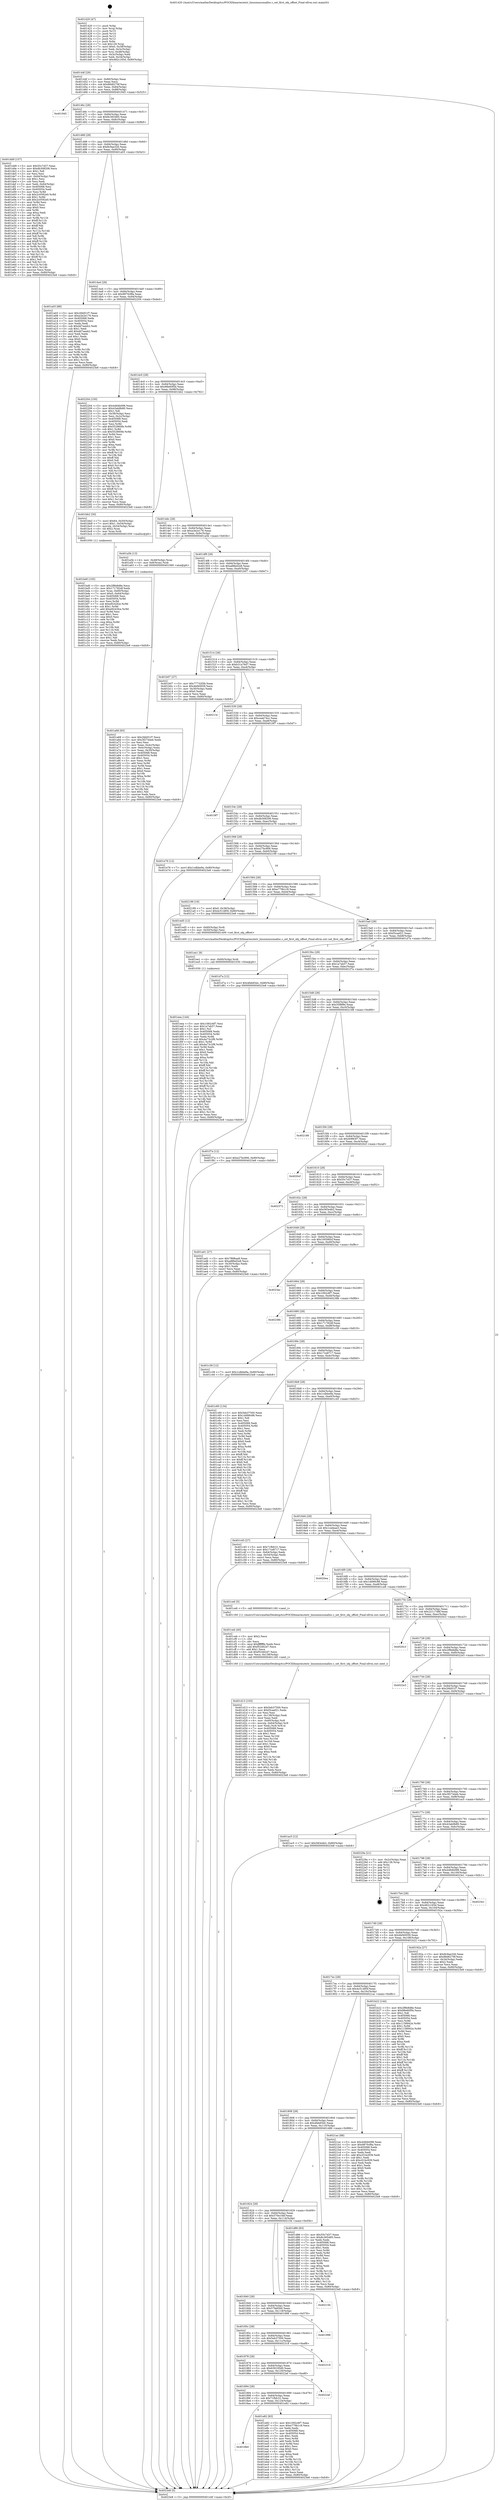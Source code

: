 digraph "0x401420" {
  label = "0x401420 (/mnt/c/Users/mathe/Desktop/tcc/POCII/binaries/extr_linuxmmzsmalloc.c_set_first_obj_offset_Final-ollvm.out::main(0))"
  labelloc = "t"
  node[shape=record]

  Entry [label="",width=0.3,height=0.3,shape=circle,fillcolor=black,style=filled]
  "0x40144f" [label="{
     0x40144f [29]\l
     | [instrs]\l
     &nbsp;&nbsp;0x40144f \<+3\>: mov -0x80(%rbp),%eax\l
     &nbsp;&nbsp;0x401452 \<+2\>: mov %eax,%ecx\l
     &nbsp;&nbsp;0x401454 \<+6\>: sub $0x86d6279f,%ecx\l
     &nbsp;&nbsp;0x40145a \<+6\>: mov %eax,-0x84(%rbp)\l
     &nbsp;&nbsp;0x401460 \<+6\>: mov %ecx,-0x88(%rbp)\l
     &nbsp;&nbsp;0x401466 \<+6\>: je 0000000000401945 \<main+0x525\>\l
  }"]
  "0x401945" [label="{
     0x401945\l
  }", style=dashed]
  "0x40146c" [label="{
     0x40146c [28]\l
     | [instrs]\l
     &nbsp;&nbsp;0x40146c \<+5\>: jmp 0000000000401471 \<main+0x51\>\l
     &nbsp;&nbsp;0x401471 \<+6\>: mov -0x84(%rbp),%eax\l
     &nbsp;&nbsp;0x401477 \<+5\>: sub $0x8c365485,%eax\l
     &nbsp;&nbsp;0x40147c \<+6\>: mov %eax,-0x8c(%rbp)\l
     &nbsp;&nbsp;0x401482 \<+6\>: je 0000000000401dd9 \<main+0x9b9\>\l
  }"]
  Exit [label="",width=0.3,height=0.3,shape=circle,fillcolor=black,style=filled,peripheries=2]
  "0x401dd9" [label="{
     0x401dd9 [157]\l
     | [instrs]\l
     &nbsp;&nbsp;0x401dd9 \<+5\>: mov $0x55c7d37,%eax\l
     &nbsp;&nbsp;0x401dde \<+5\>: mov $0xdb308206,%ecx\l
     &nbsp;&nbsp;0x401de3 \<+2\>: mov $0x1,%dl\l
     &nbsp;&nbsp;0x401de5 \<+2\>: xor %esi,%esi\l
     &nbsp;&nbsp;0x401de7 \<+3\>: mov -0x64(%rbp),%edi\l
     &nbsp;&nbsp;0x401dea \<+3\>: sub $0x1,%esi\l
     &nbsp;&nbsp;0x401ded \<+2\>: sub %esi,%edi\l
     &nbsp;&nbsp;0x401def \<+3\>: mov %edi,-0x64(%rbp)\l
     &nbsp;&nbsp;0x401df2 \<+7\>: mov 0x405068,%esi\l
     &nbsp;&nbsp;0x401df9 \<+7\>: mov 0x405054,%edi\l
     &nbsp;&nbsp;0x401e00 \<+3\>: mov %esi,%r8d\l
     &nbsp;&nbsp;0x401e03 \<+7\>: sub $0x2c0592e0,%r8d\l
     &nbsp;&nbsp;0x401e0a \<+4\>: sub $0x1,%r8d\l
     &nbsp;&nbsp;0x401e0e \<+7\>: add $0x2c0592e0,%r8d\l
     &nbsp;&nbsp;0x401e15 \<+4\>: imul %r8d,%esi\l
     &nbsp;&nbsp;0x401e19 \<+3\>: and $0x1,%esi\l
     &nbsp;&nbsp;0x401e1c \<+3\>: cmp $0x0,%esi\l
     &nbsp;&nbsp;0x401e1f \<+4\>: sete %r9b\l
     &nbsp;&nbsp;0x401e23 \<+3\>: cmp $0xa,%edi\l
     &nbsp;&nbsp;0x401e26 \<+4\>: setl %r10b\l
     &nbsp;&nbsp;0x401e2a \<+3\>: mov %r9b,%r11b\l
     &nbsp;&nbsp;0x401e2d \<+4\>: xor $0xff,%r11b\l
     &nbsp;&nbsp;0x401e31 \<+3\>: mov %r10b,%bl\l
     &nbsp;&nbsp;0x401e34 \<+3\>: xor $0xff,%bl\l
     &nbsp;&nbsp;0x401e37 \<+3\>: xor $0x1,%dl\l
     &nbsp;&nbsp;0x401e3a \<+3\>: mov %r11b,%r14b\l
     &nbsp;&nbsp;0x401e3d \<+4\>: and $0xff,%r14b\l
     &nbsp;&nbsp;0x401e41 \<+3\>: and %dl,%r9b\l
     &nbsp;&nbsp;0x401e44 \<+3\>: mov %bl,%r15b\l
     &nbsp;&nbsp;0x401e47 \<+4\>: and $0xff,%r15b\l
     &nbsp;&nbsp;0x401e4b \<+3\>: and %dl,%r10b\l
     &nbsp;&nbsp;0x401e4e \<+3\>: or %r9b,%r14b\l
     &nbsp;&nbsp;0x401e51 \<+3\>: or %r10b,%r15b\l
     &nbsp;&nbsp;0x401e54 \<+3\>: xor %r15b,%r14b\l
     &nbsp;&nbsp;0x401e57 \<+3\>: or %bl,%r11b\l
     &nbsp;&nbsp;0x401e5a \<+4\>: xor $0xff,%r11b\l
     &nbsp;&nbsp;0x401e5e \<+3\>: or $0x1,%dl\l
     &nbsp;&nbsp;0x401e61 \<+3\>: and %dl,%r11b\l
     &nbsp;&nbsp;0x401e64 \<+3\>: or %r11b,%r14b\l
     &nbsp;&nbsp;0x401e67 \<+4\>: test $0x1,%r14b\l
     &nbsp;&nbsp;0x401e6b \<+3\>: cmovne %ecx,%eax\l
     &nbsp;&nbsp;0x401e6e \<+3\>: mov %eax,-0x80(%rbp)\l
     &nbsp;&nbsp;0x401e71 \<+5\>: jmp 00000000004023e8 \<main+0xfc8\>\l
  }"]
  "0x401488" [label="{
     0x401488 [28]\l
     | [instrs]\l
     &nbsp;&nbsp;0x401488 \<+5\>: jmp 000000000040148d \<main+0x6d\>\l
     &nbsp;&nbsp;0x40148d \<+6\>: mov -0x84(%rbp),%eax\l
     &nbsp;&nbsp;0x401493 \<+5\>: sub $0x8c9ae326,%eax\l
     &nbsp;&nbsp;0x401498 \<+6\>: mov %eax,-0x90(%rbp)\l
     &nbsp;&nbsp;0x40149e \<+6\>: je 0000000000401a03 \<main+0x5e3\>\l
  }"]
  "0x401eea" [label="{
     0x401eea [144]\l
     | [instrs]\l
     &nbsp;&nbsp;0x401eea \<+5\>: mov $0x1092c6f7,%esi\l
     &nbsp;&nbsp;0x401eef \<+5\>: mov $0x1a7ab57,%eax\l
     &nbsp;&nbsp;0x401ef4 \<+2\>: mov $0x1,%cl\l
     &nbsp;&nbsp;0x401ef6 \<+7\>: mov 0x405068,%edx\l
     &nbsp;&nbsp;0x401efd \<+8\>: mov 0x405054,%r8d\l
     &nbsp;&nbsp;0x401f05 \<+3\>: mov %edx,%r9d\l
     &nbsp;&nbsp;0x401f08 \<+7\>: sub $0x4a73c2f8,%r9d\l
     &nbsp;&nbsp;0x401f0f \<+4\>: sub $0x1,%r9d\l
     &nbsp;&nbsp;0x401f13 \<+7\>: add $0x4a73c2f8,%r9d\l
     &nbsp;&nbsp;0x401f1a \<+4\>: imul %r9d,%edx\l
     &nbsp;&nbsp;0x401f1e \<+3\>: and $0x1,%edx\l
     &nbsp;&nbsp;0x401f21 \<+3\>: cmp $0x0,%edx\l
     &nbsp;&nbsp;0x401f24 \<+4\>: sete %r10b\l
     &nbsp;&nbsp;0x401f28 \<+4\>: cmp $0xa,%r8d\l
     &nbsp;&nbsp;0x401f2c \<+4\>: setl %r11b\l
     &nbsp;&nbsp;0x401f30 \<+3\>: mov %r10b,%bl\l
     &nbsp;&nbsp;0x401f33 \<+3\>: xor $0xff,%bl\l
     &nbsp;&nbsp;0x401f36 \<+3\>: mov %r11b,%r14b\l
     &nbsp;&nbsp;0x401f39 \<+4\>: xor $0xff,%r14b\l
     &nbsp;&nbsp;0x401f3d \<+3\>: xor $0x1,%cl\l
     &nbsp;&nbsp;0x401f40 \<+3\>: mov %bl,%r15b\l
     &nbsp;&nbsp;0x401f43 \<+4\>: and $0xff,%r15b\l
     &nbsp;&nbsp;0x401f47 \<+3\>: and %cl,%r10b\l
     &nbsp;&nbsp;0x401f4a \<+3\>: mov %r14b,%r12b\l
     &nbsp;&nbsp;0x401f4d \<+4\>: and $0xff,%r12b\l
     &nbsp;&nbsp;0x401f51 \<+3\>: and %cl,%r11b\l
     &nbsp;&nbsp;0x401f54 \<+3\>: or %r10b,%r15b\l
     &nbsp;&nbsp;0x401f57 \<+3\>: or %r11b,%r12b\l
     &nbsp;&nbsp;0x401f5a \<+3\>: xor %r12b,%r15b\l
     &nbsp;&nbsp;0x401f5d \<+3\>: or %r14b,%bl\l
     &nbsp;&nbsp;0x401f60 \<+3\>: xor $0xff,%bl\l
     &nbsp;&nbsp;0x401f63 \<+3\>: or $0x1,%cl\l
     &nbsp;&nbsp;0x401f66 \<+2\>: and %cl,%bl\l
     &nbsp;&nbsp;0x401f68 \<+3\>: or %bl,%r15b\l
     &nbsp;&nbsp;0x401f6b \<+4\>: test $0x1,%r15b\l
     &nbsp;&nbsp;0x401f6f \<+3\>: cmovne %eax,%esi\l
     &nbsp;&nbsp;0x401f72 \<+3\>: mov %esi,-0x80(%rbp)\l
     &nbsp;&nbsp;0x401f75 \<+5\>: jmp 00000000004023e8 \<main+0xfc8\>\l
  }"]
  "0x401a03" [label="{
     0x401a03 [88]\l
     | [instrs]\l
     &nbsp;&nbsp;0x401a03 \<+5\>: mov $0x2fdd51f7,%eax\l
     &nbsp;&nbsp;0x401a08 \<+5\>: mov $0xa3e2e176,%ecx\l
     &nbsp;&nbsp;0x401a0d \<+7\>: mov 0x405068,%edx\l
     &nbsp;&nbsp;0x401a14 \<+7\>: mov 0x405054,%esi\l
     &nbsp;&nbsp;0x401a1b \<+2\>: mov %edx,%edi\l
     &nbsp;&nbsp;0x401a1d \<+6\>: sub $0xdd7aeeb2,%edi\l
     &nbsp;&nbsp;0x401a23 \<+3\>: sub $0x1,%edi\l
     &nbsp;&nbsp;0x401a26 \<+6\>: add $0xdd7aeeb2,%edi\l
     &nbsp;&nbsp;0x401a2c \<+3\>: imul %edi,%edx\l
     &nbsp;&nbsp;0x401a2f \<+3\>: and $0x1,%edx\l
     &nbsp;&nbsp;0x401a32 \<+3\>: cmp $0x0,%edx\l
     &nbsp;&nbsp;0x401a35 \<+4\>: sete %r8b\l
     &nbsp;&nbsp;0x401a39 \<+3\>: cmp $0xa,%esi\l
     &nbsp;&nbsp;0x401a3c \<+4\>: setl %r9b\l
     &nbsp;&nbsp;0x401a40 \<+3\>: mov %r8b,%r10b\l
     &nbsp;&nbsp;0x401a43 \<+3\>: and %r9b,%r10b\l
     &nbsp;&nbsp;0x401a46 \<+3\>: xor %r9b,%r8b\l
     &nbsp;&nbsp;0x401a49 \<+3\>: or %r8b,%r10b\l
     &nbsp;&nbsp;0x401a4c \<+4\>: test $0x1,%r10b\l
     &nbsp;&nbsp;0x401a50 \<+3\>: cmovne %ecx,%eax\l
     &nbsp;&nbsp;0x401a53 \<+3\>: mov %eax,-0x80(%rbp)\l
     &nbsp;&nbsp;0x401a56 \<+5\>: jmp 00000000004023e8 \<main+0xfc8\>\l
  }"]
  "0x4014a4" [label="{
     0x4014a4 [28]\l
     | [instrs]\l
     &nbsp;&nbsp;0x4014a4 \<+5\>: jmp 00000000004014a9 \<main+0x89\>\l
     &nbsp;&nbsp;0x4014a9 \<+6\>: mov -0x84(%rbp),%eax\l
     &nbsp;&nbsp;0x4014af \<+5\>: sub $0x9870cf8a,%eax\l
     &nbsp;&nbsp;0x4014b4 \<+6\>: mov %eax,-0x94(%rbp)\l
     &nbsp;&nbsp;0x4014ba \<+6\>: je 0000000000402204 \<main+0xde4\>\l
  }"]
  "0x401ee1" [label="{
     0x401ee1 [9]\l
     | [instrs]\l
     &nbsp;&nbsp;0x401ee1 \<+4\>: mov -0x60(%rbp),%rdi\l
     &nbsp;&nbsp;0x401ee5 \<+5\>: call 0000000000401030 \<free@plt\>\l
     | [calls]\l
     &nbsp;&nbsp;0x401030 \{1\} (unknown)\l
  }"]
  "0x402204" [label="{
     0x402204 [150]\l
     | [instrs]\l
     &nbsp;&nbsp;0x402204 \<+5\>: mov $0x4484b098,%eax\l
     &nbsp;&nbsp;0x402209 \<+5\>: mov $0x43ab9b80,%ecx\l
     &nbsp;&nbsp;0x40220e \<+2\>: mov $0x1,%dl\l
     &nbsp;&nbsp;0x402210 \<+3\>: mov -0x38(%rbp),%esi\l
     &nbsp;&nbsp;0x402213 \<+3\>: mov %esi,-0x2c(%rbp)\l
     &nbsp;&nbsp;0x402216 \<+7\>: mov 0x405068,%esi\l
     &nbsp;&nbsp;0x40221d \<+7\>: mov 0x405054,%edi\l
     &nbsp;&nbsp;0x402224 \<+3\>: mov %esi,%r8d\l
     &nbsp;&nbsp;0x402227 \<+7\>: add $0x552860fe,%r8d\l
     &nbsp;&nbsp;0x40222e \<+4\>: sub $0x1,%r8d\l
     &nbsp;&nbsp;0x402232 \<+7\>: sub $0x552860fe,%r8d\l
     &nbsp;&nbsp;0x402239 \<+4\>: imul %r8d,%esi\l
     &nbsp;&nbsp;0x40223d \<+3\>: and $0x1,%esi\l
     &nbsp;&nbsp;0x402240 \<+3\>: cmp $0x0,%esi\l
     &nbsp;&nbsp;0x402243 \<+4\>: sete %r9b\l
     &nbsp;&nbsp;0x402247 \<+3\>: cmp $0xa,%edi\l
     &nbsp;&nbsp;0x40224a \<+4\>: setl %r10b\l
     &nbsp;&nbsp;0x40224e \<+3\>: mov %r9b,%r11b\l
     &nbsp;&nbsp;0x402251 \<+4\>: xor $0xff,%r11b\l
     &nbsp;&nbsp;0x402255 \<+3\>: mov %r10b,%bl\l
     &nbsp;&nbsp;0x402258 \<+3\>: xor $0xff,%bl\l
     &nbsp;&nbsp;0x40225b \<+3\>: xor $0x0,%dl\l
     &nbsp;&nbsp;0x40225e \<+3\>: mov %r11b,%r14b\l
     &nbsp;&nbsp;0x402261 \<+4\>: and $0x0,%r14b\l
     &nbsp;&nbsp;0x402265 \<+3\>: and %dl,%r9b\l
     &nbsp;&nbsp;0x402268 \<+3\>: mov %bl,%r15b\l
     &nbsp;&nbsp;0x40226b \<+4\>: and $0x0,%r15b\l
     &nbsp;&nbsp;0x40226f \<+3\>: and %dl,%r10b\l
     &nbsp;&nbsp;0x402272 \<+3\>: or %r9b,%r14b\l
     &nbsp;&nbsp;0x402275 \<+3\>: or %r10b,%r15b\l
     &nbsp;&nbsp;0x402278 \<+3\>: xor %r15b,%r14b\l
     &nbsp;&nbsp;0x40227b \<+3\>: or %bl,%r11b\l
     &nbsp;&nbsp;0x40227e \<+4\>: xor $0xff,%r11b\l
     &nbsp;&nbsp;0x402282 \<+3\>: or $0x0,%dl\l
     &nbsp;&nbsp;0x402285 \<+3\>: and %dl,%r11b\l
     &nbsp;&nbsp;0x402288 \<+3\>: or %r11b,%r14b\l
     &nbsp;&nbsp;0x40228b \<+4\>: test $0x1,%r14b\l
     &nbsp;&nbsp;0x40228f \<+3\>: cmovne %ecx,%eax\l
     &nbsp;&nbsp;0x402292 \<+3\>: mov %eax,-0x80(%rbp)\l
     &nbsp;&nbsp;0x402295 \<+5\>: jmp 00000000004023e8 \<main+0xfc8\>\l
  }"]
  "0x4014c0" [label="{
     0x4014c0 [28]\l
     | [instrs]\l
     &nbsp;&nbsp;0x4014c0 \<+5\>: jmp 00000000004014c5 \<main+0xa5\>\l
     &nbsp;&nbsp;0x4014c5 \<+6\>: mov -0x84(%rbp),%eax\l
     &nbsp;&nbsp;0x4014cb \<+5\>: sub $0x98e60f5b,%eax\l
     &nbsp;&nbsp;0x4014d0 \<+6\>: mov %eax,-0x98(%rbp)\l
     &nbsp;&nbsp;0x4014d6 \<+6\>: je 0000000000401bb2 \<main+0x792\>\l
  }"]
  "0x4018b0" [label="{
     0x4018b0\l
  }", style=dashed]
  "0x401bb2" [label="{
     0x401bb2 [30]\l
     | [instrs]\l
     &nbsp;&nbsp;0x401bb2 \<+7\>: movl $0x64,-0x50(%rbp)\l
     &nbsp;&nbsp;0x401bb9 \<+7\>: movl $0x1,-0x54(%rbp)\l
     &nbsp;&nbsp;0x401bc0 \<+4\>: movslq -0x54(%rbp),%rax\l
     &nbsp;&nbsp;0x401bc4 \<+4\>: shl $0x2,%rax\l
     &nbsp;&nbsp;0x401bc8 \<+3\>: mov %rax,%rdi\l
     &nbsp;&nbsp;0x401bcb \<+5\>: call 0000000000401050 \<malloc@plt\>\l
     | [calls]\l
     &nbsp;&nbsp;0x401050 \{1\} (unknown)\l
  }"]
  "0x4014dc" [label="{
     0x4014dc [28]\l
     | [instrs]\l
     &nbsp;&nbsp;0x4014dc \<+5\>: jmp 00000000004014e1 \<main+0xc1\>\l
     &nbsp;&nbsp;0x4014e1 \<+6\>: mov -0x84(%rbp),%eax\l
     &nbsp;&nbsp;0x4014e7 \<+5\>: sub $0xa3e2e176,%eax\l
     &nbsp;&nbsp;0x4014ec \<+6\>: mov %eax,-0x9c(%rbp)\l
     &nbsp;&nbsp;0x4014f2 \<+6\>: je 0000000000401a5b \<main+0x63b\>\l
  }"]
  "0x401e82" [label="{
     0x401e82 [83]\l
     | [instrs]\l
     &nbsp;&nbsp;0x401e82 \<+5\>: mov $0x1092c6f7,%eax\l
     &nbsp;&nbsp;0x401e87 \<+5\>: mov $0xe779b1c9,%ecx\l
     &nbsp;&nbsp;0x401e8c \<+2\>: xor %edx,%edx\l
     &nbsp;&nbsp;0x401e8e \<+7\>: mov 0x405068,%esi\l
     &nbsp;&nbsp;0x401e95 \<+7\>: mov 0x405054,%edi\l
     &nbsp;&nbsp;0x401e9c \<+3\>: sub $0x1,%edx\l
     &nbsp;&nbsp;0x401e9f \<+3\>: mov %esi,%r8d\l
     &nbsp;&nbsp;0x401ea2 \<+3\>: add %edx,%r8d\l
     &nbsp;&nbsp;0x401ea5 \<+4\>: imul %r8d,%esi\l
     &nbsp;&nbsp;0x401ea9 \<+3\>: and $0x1,%esi\l
     &nbsp;&nbsp;0x401eac \<+3\>: cmp $0x0,%esi\l
     &nbsp;&nbsp;0x401eaf \<+4\>: sete %r9b\l
     &nbsp;&nbsp;0x401eb3 \<+3\>: cmp $0xa,%edi\l
     &nbsp;&nbsp;0x401eb6 \<+4\>: setl %r10b\l
     &nbsp;&nbsp;0x401eba \<+3\>: mov %r9b,%r11b\l
     &nbsp;&nbsp;0x401ebd \<+3\>: and %r10b,%r11b\l
     &nbsp;&nbsp;0x401ec0 \<+3\>: xor %r10b,%r9b\l
     &nbsp;&nbsp;0x401ec3 \<+3\>: or %r9b,%r11b\l
     &nbsp;&nbsp;0x401ec6 \<+4\>: test $0x1,%r11b\l
     &nbsp;&nbsp;0x401eca \<+3\>: cmovne %ecx,%eax\l
     &nbsp;&nbsp;0x401ecd \<+3\>: mov %eax,-0x80(%rbp)\l
     &nbsp;&nbsp;0x401ed0 \<+5\>: jmp 00000000004023e8 \<main+0xfc8\>\l
  }"]
  "0x401a5b" [label="{
     0x401a5b [13]\l
     | [instrs]\l
     &nbsp;&nbsp;0x401a5b \<+4\>: mov -0x48(%rbp),%rax\l
     &nbsp;&nbsp;0x401a5f \<+4\>: mov 0x8(%rax),%rdi\l
     &nbsp;&nbsp;0x401a63 \<+5\>: call 0000000000401060 \<atoi@plt\>\l
     | [calls]\l
     &nbsp;&nbsp;0x401060 \{1\} (unknown)\l
  }"]
  "0x4014f8" [label="{
     0x4014f8 [28]\l
     | [instrs]\l
     &nbsp;&nbsp;0x4014f8 \<+5\>: jmp 00000000004014fd \<main+0xdd\>\l
     &nbsp;&nbsp;0x4014fd \<+6\>: mov -0x84(%rbp),%eax\l
     &nbsp;&nbsp;0x401503 \<+5\>: sub $0xa88bd2e8,%eax\l
     &nbsp;&nbsp;0x401508 \<+6\>: mov %eax,-0xa0(%rbp)\l
     &nbsp;&nbsp;0x40150e \<+6\>: je 0000000000401b07 \<main+0x6e7\>\l
  }"]
  "0x401894" [label="{
     0x401894 [28]\l
     | [instrs]\l
     &nbsp;&nbsp;0x401894 \<+5\>: jmp 0000000000401899 \<main+0x479\>\l
     &nbsp;&nbsp;0x401899 \<+6\>: mov -0x84(%rbp),%eax\l
     &nbsp;&nbsp;0x40189f \<+5\>: sub $0x71fbfc31,%eax\l
     &nbsp;&nbsp;0x4018a4 \<+6\>: mov %eax,-0x124(%rbp)\l
     &nbsp;&nbsp;0x4018aa \<+6\>: je 0000000000401e82 \<main+0xa62\>\l
  }"]
  "0x401b07" [label="{
     0x401b07 [27]\l
     | [instrs]\l
     &nbsp;&nbsp;0x401b07 \<+5\>: mov $0x77732f3b,%eax\l
     &nbsp;&nbsp;0x401b0c \<+5\>: mov $0x4bf40059,%ecx\l
     &nbsp;&nbsp;0x401b11 \<+3\>: mov -0x30(%rbp),%edx\l
     &nbsp;&nbsp;0x401b14 \<+3\>: cmp $0x0,%edx\l
     &nbsp;&nbsp;0x401b17 \<+3\>: cmove %ecx,%eax\l
     &nbsp;&nbsp;0x401b1a \<+3\>: mov %eax,-0x80(%rbp)\l
     &nbsp;&nbsp;0x401b1d \<+5\>: jmp 00000000004023e8 \<main+0xfc8\>\l
  }"]
  "0x401514" [label="{
     0x401514 [28]\l
     | [instrs]\l
     &nbsp;&nbsp;0x401514 \<+5\>: jmp 0000000000401519 \<main+0xf9\>\l
     &nbsp;&nbsp;0x401519 \<+6\>: mov -0x84(%rbp),%eax\l
     &nbsp;&nbsp;0x40151f \<+5\>: sub $0xb31a76d7,%eax\l
     &nbsp;&nbsp;0x401524 \<+6\>: mov %eax,-0xa4(%rbp)\l
     &nbsp;&nbsp;0x40152a \<+6\>: je 000000000040213c \<main+0xd1c\>\l
  }"]
  "0x4022af" [label="{
     0x4022af\l
  }", style=dashed]
  "0x40213c" [label="{
     0x40213c\l
  }", style=dashed]
  "0x401530" [label="{
     0x401530 [28]\l
     | [instrs]\l
     &nbsp;&nbsp;0x401530 \<+5\>: jmp 0000000000401535 \<main+0x115\>\l
     &nbsp;&nbsp;0x401535 \<+6\>: mov -0x84(%rbp),%eax\l
     &nbsp;&nbsp;0x40153b \<+5\>: sub $0xceab74cc,%eax\l
     &nbsp;&nbsp;0x401540 \<+6\>: mov %eax,-0xa8(%rbp)\l
     &nbsp;&nbsp;0x401546 \<+6\>: je 00000000004019f7 \<main+0x5d7\>\l
  }"]
  "0x401878" [label="{
     0x401878 [28]\l
     | [instrs]\l
     &nbsp;&nbsp;0x401878 \<+5\>: jmp 000000000040187d \<main+0x45d\>\l
     &nbsp;&nbsp;0x40187d \<+6\>: mov -0x84(%rbp),%eax\l
     &nbsp;&nbsp;0x401883 \<+5\>: sub $0x639195d0,%eax\l
     &nbsp;&nbsp;0x401888 \<+6\>: mov %eax,-0x120(%rbp)\l
     &nbsp;&nbsp;0x40188e \<+6\>: je 00000000004022af \<main+0xe8f\>\l
  }"]
  "0x4019f7" [label="{
     0x4019f7\l
  }", style=dashed]
  "0x40154c" [label="{
     0x40154c [28]\l
     | [instrs]\l
     &nbsp;&nbsp;0x40154c \<+5\>: jmp 0000000000401551 \<main+0x131\>\l
     &nbsp;&nbsp;0x401551 \<+6\>: mov -0x84(%rbp),%eax\l
     &nbsp;&nbsp;0x401557 \<+5\>: sub $0xdb308206,%eax\l
     &nbsp;&nbsp;0x40155c \<+6\>: mov %eax,-0xac(%rbp)\l
     &nbsp;&nbsp;0x401562 \<+6\>: je 0000000000401e76 \<main+0xa56\>\l
  }"]
  "0x402318" [label="{
     0x402318\l
  }", style=dashed]
  "0x401e76" [label="{
     0x401e76 [12]\l
     | [instrs]\l
     &nbsp;&nbsp;0x401e76 \<+7\>: movl $0x1cdbbe9a,-0x80(%rbp)\l
     &nbsp;&nbsp;0x401e7d \<+5\>: jmp 00000000004023e8 \<main+0xfc8\>\l
  }"]
  "0x401568" [label="{
     0x401568 [28]\l
     | [instrs]\l
     &nbsp;&nbsp;0x401568 \<+5\>: jmp 000000000040156d \<main+0x14d\>\l
     &nbsp;&nbsp;0x40156d \<+6\>: mov -0x84(%rbp),%eax\l
     &nbsp;&nbsp;0x401573 \<+5\>: sub $0xe27bc906,%eax\l
     &nbsp;&nbsp;0x401578 \<+6\>: mov %eax,-0xb0(%rbp)\l
     &nbsp;&nbsp;0x40157e \<+6\>: je 0000000000402199 \<main+0xd79\>\l
  }"]
  "0x40185c" [label="{
     0x40185c [28]\l
     | [instrs]\l
     &nbsp;&nbsp;0x40185c \<+5\>: jmp 0000000000401861 \<main+0x441\>\l
     &nbsp;&nbsp;0x401861 \<+6\>: mov -0x84(%rbp),%eax\l
     &nbsp;&nbsp;0x401867 \<+5\>: sub $0x5eb37500,%eax\l
     &nbsp;&nbsp;0x40186c \<+6\>: mov %eax,-0x11c(%rbp)\l
     &nbsp;&nbsp;0x401872 \<+6\>: je 0000000000402318 \<main+0xef8\>\l
  }"]
  "0x402199" [label="{
     0x402199 [19]\l
     | [instrs]\l
     &nbsp;&nbsp;0x402199 \<+7\>: movl $0x0,-0x38(%rbp)\l
     &nbsp;&nbsp;0x4021a0 \<+7\>: movl $0x4c51485f,-0x80(%rbp)\l
     &nbsp;&nbsp;0x4021a7 \<+5\>: jmp 00000000004023e8 \<main+0xfc8\>\l
  }"]
  "0x401584" [label="{
     0x401584 [28]\l
     | [instrs]\l
     &nbsp;&nbsp;0x401584 \<+5\>: jmp 0000000000401589 \<main+0x169\>\l
     &nbsp;&nbsp;0x401589 \<+6\>: mov -0x84(%rbp),%eax\l
     &nbsp;&nbsp;0x40158f \<+5\>: sub $0xe779b1c9,%eax\l
     &nbsp;&nbsp;0x401594 \<+6\>: mov %eax,-0xb4(%rbp)\l
     &nbsp;&nbsp;0x40159a \<+6\>: je 0000000000401ed5 \<main+0xab5\>\l
  }"]
  "0x401998" [label="{
     0x401998\l
  }", style=dashed]
  "0x401ed5" [label="{
     0x401ed5 [12]\l
     | [instrs]\l
     &nbsp;&nbsp;0x401ed5 \<+4\>: mov -0x60(%rbp),%rdi\l
     &nbsp;&nbsp;0x401ed9 \<+3\>: mov -0x50(%rbp),%esi\l
     &nbsp;&nbsp;0x401edc \<+5\>: call 0000000000401400 \<set_first_obj_offset\>\l
     | [calls]\l
     &nbsp;&nbsp;0x401400 \{1\} (/mnt/c/Users/mathe/Desktop/tcc/POCII/binaries/extr_linuxmmzsmalloc.c_set_first_obj_offset_Final-ollvm.out::set_first_obj_offset)\l
  }"]
  "0x4015a0" [label="{
     0x4015a0 [28]\l
     | [instrs]\l
     &nbsp;&nbsp;0x4015a0 \<+5\>: jmp 00000000004015a5 \<main+0x185\>\l
     &nbsp;&nbsp;0x4015a5 \<+6\>: mov -0x84(%rbp),%eax\l
     &nbsp;&nbsp;0x4015ab \<+5\>: sub $0xf3caef21,%eax\l
     &nbsp;&nbsp;0x4015b0 \<+6\>: mov %eax,-0xb8(%rbp)\l
     &nbsp;&nbsp;0x4015b6 \<+6\>: je 0000000000401d7a \<main+0x95a\>\l
  }"]
  "0x401840" [label="{
     0x401840 [28]\l
     | [instrs]\l
     &nbsp;&nbsp;0x401840 \<+5\>: jmp 0000000000401845 \<main+0x425\>\l
     &nbsp;&nbsp;0x401845 \<+6\>: mov -0x84(%rbp),%eax\l
     &nbsp;&nbsp;0x40184b \<+5\>: sub $0x57fa85b0,%eax\l
     &nbsp;&nbsp;0x401850 \<+6\>: mov %eax,-0x118(%rbp)\l
     &nbsp;&nbsp;0x401856 \<+6\>: je 0000000000401998 \<main+0x578\>\l
  }"]
  "0x401d7a" [label="{
     0x401d7a [12]\l
     | [instrs]\l
     &nbsp;&nbsp;0x401d7a \<+7\>: movl $0x4feb65dc,-0x80(%rbp)\l
     &nbsp;&nbsp;0x401d81 \<+5\>: jmp 00000000004023e8 \<main+0xfc8\>\l
  }"]
  "0x4015bc" [label="{
     0x4015bc [28]\l
     | [instrs]\l
     &nbsp;&nbsp;0x4015bc \<+5\>: jmp 00000000004015c1 \<main+0x1a1\>\l
     &nbsp;&nbsp;0x4015c1 \<+6\>: mov -0x84(%rbp),%eax\l
     &nbsp;&nbsp;0x4015c7 \<+5\>: sub $0x1a7ab57,%eax\l
     &nbsp;&nbsp;0x4015cc \<+6\>: mov %eax,-0xbc(%rbp)\l
     &nbsp;&nbsp;0x4015d2 \<+6\>: je 0000000000401f7a \<main+0xb5a\>\l
  }"]
  "0x40215b" [label="{
     0x40215b\l
  }", style=dashed]
  "0x401f7a" [label="{
     0x401f7a [12]\l
     | [instrs]\l
     &nbsp;&nbsp;0x401f7a \<+7\>: movl $0xe27bc906,-0x80(%rbp)\l
     &nbsp;&nbsp;0x401f81 \<+5\>: jmp 00000000004023e8 \<main+0xfc8\>\l
  }"]
  "0x4015d8" [label="{
     0x4015d8 [28]\l
     | [instrs]\l
     &nbsp;&nbsp;0x4015d8 \<+5\>: jmp 00000000004015dd \<main+0x1bd\>\l
     &nbsp;&nbsp;0x4015dd \<+6\>: mov -0x84(%rbp),%eax\l
     &nbsp;&nbsp;0x4015e3 \<+5\>: sub $0x35f8f8e,%eax\l
     &nbsp;&nbsp;0x4015e8 \<+6\>: mov %eax,-0xc0(%rbp)\l
     &nbsp;&nbsp;0x4015ee \<+6\>: je 0000000000402188 \<main+0xd68\>\l
  }"]
  "0x401824" [label="{
     0x401824 [28]\l
     | [instrs]\l
     &nbsp;&nbsp;0x401824 \<+5\>: jmp 0000000000401829 \<main+0x409\>\l
     &nbsp;&nbsp;0x401829 \<+6\>: mov -0x84(%rbp),%eax\l
     &nbsp;&nbsp;0x40182f \<+5\>: sub $0x570e10ef,%eax\l
     &nbsp;&nbsp;0x401834 \<+6\>: mov %eax,-0x114(%rbp)\l
     &nbsp;&nbsp;0x40183a \<+6\>: je 000000000040215b \<main+0xd3b\>\l
  }"]
  "0x402188" [label="{
     0x402188\l
  }", style=dashed]
  "0x4015f4" [label="{
     0x4015f4 [28]\l
     | [instrs]\l
     &nbsp;&nbsp;0x4015f4 \<+5\>: jmp 00000000004015f9 \<main+0x1d9\>\l
     &nbsp;&nbsp;0x4015f9 \<+6\>: mov -0x84(%rbp),%eax\l
     &nbsp;&nbsp;0x4015ff \<+5\>: sub $0x40863f7,%eax\l
     &nbsp;&nbsp;0x401604 \<+6\>: mov %eax,-0xc4(%rbp)\l
     &nbsp;&nbsp;0x40160a \<+6\>: je 00000000004020cf \<main+0xcaf\>\l
  }"]
  "0x401d86" [label="{
     0x401d86 [83]\l
     | [instrs]\l
     &nbsp;&nbsp;0x401d86 \<+5\>: mov $0x55c7d37,%eax\l
     &nbsp;&nbsp;0x401d8b \<+5\>: mov $0x8c365485,%ecx\l
     &nbsp;&nbsp;0x401d90 \<+2\>: xor %edx,%edx\l
     &nbsp;&nbsp;0x401d92 \<+7\>: mov 0x405068,%esi\l
     &nbsp;&nbsp;0x401d99 \<+7\>: mov 0x405054,%edi\l
     &nbsp;&nbsp;0x401da0 \<+3\>: sub $0x1,%edx\l
     &nbsp;&nbsp;0x401da3 \<+3\>: mov %esi,%r8d\l
     &nbsp;&nbsp;0x401da6 \<+3\>: add %edx,%r8d\l
     &nbsp;&nbsp;0x401da9 \<+4\>: imul %r8d,%esi\l
     &nbsp;&nbsp;0x401dad \<+3\>: and $0x1,%esi\l
     &nbsp;&nbsp;0x401db0 \<+3\>: cmp $0x0,%esi\l
     &nbsp;&nbsp;0x401db3 \<+4\>: sete %r9b\l
     &nbsp;&nbsp;0x401db7 \<+3\>: cmp $0xa,%edi\l
     &nbsp;&nbsp;0x401dba \<+4\>: setl %r10b\l
     &nbsp;&nbsp;0x401dbe \<+3\>: mov %r9b,%r11b\l
     &nbsp;&nbsp;0x401dc1 \<+3\>: and %r10b,%r11b\l
     &nbsp;&nbsp;0x401dc4 \<+3\>: xor %r10b,%r9b\l
     &nbsp;&nbsp;0x401dc7 \<+3\>: or %r9b,%r11b\l
     &nbsp;&nbsp;0x401dca \<+4\>: test $0x1,%r11b\l
     &nbsp;&nbsp;0x401dce \<+3\>: cmovne %ecx,%eax\l
     &nbsp;&nbsp;0x401dd1 \<+3\>: mov %eax,-0x80(%rbp)\l
     &nbsp;&nbsp;0x401dd4 \<+5\>: jmp 00000000004023e8 \<main+0xfc8\>\l
  }"]
  "0x4020cf" [label="{
     0x4020cf\l
  }", style=dashed]
  "0x401610" [label="{
     0x401610 [28]\l
     | [instrs]\l
     &nbsp;&nbsp;0x401610 \<+5\>: jmp 0000000000401615 \<main+0x1f5\>\l
     &nbsp;&nbsp;0x401615 \<+6\>: mov -0x84(%rbp),%eax\l
     &nbsp;&nbsp;0x40161b \<+5\>: sub $0x55c7d37,%eax\l
     &nbsp;&nbsp;0x401620 \<+6\>: mov %eax,-0xc8(%rbp)\l
     &nbsp;&nbsp;0x401626 \<+6\>: je 0000000000402372 \<main+0xf52\>\l
  }"]
  "0x401808" [label="{
     0x401808 [28]\l
     | [instrs]\l
     &nbsp;&nbsp;0x401808 \<+5\>: jmp 000000000040180d \<main+0x3ed\>\l
     &nbsp;&nbsp;0x40180d \<+6\>: mov -0x84(%rbp),%eax\l
     &nbsp;&nbsp;0x401813 \<+5\>: sub $0x4feb65dc,%eax\l
     &nbsp;&nbsp;0x401818 \<+6\>: mov %eax,-0x110(%rbp)\l
     &nbsp;&nbsp;0x40181e \<+6\>: je 0000000000401d86 \<main+0x966\>\l
  }"]
  "0x402372" [label="{
     0x402372\l
  }", style=dashed]
  "0x40162c" [label="{
     0x40162c [28]\l
     | [instrs]\l
     &nbsp;&nbsp;0x40162c \<+5\>: jmp 0000000000401631 \<main+0x211\>\l
     &nbsp;&nbsp;0x401631 \<+6\>: mov -0x84(%rbp),%eax\l
     &nbsp;&nbsp;0x401637 \<+5\>: sub $0x583e4b2,%eax\l
     &nbsp;&nbsp;0x40163c \<+6\>: mov %eax,-0xcc(%rbp)\l
     &nbsp;&nbsp;0x401642 \<+6\>: je 0000000000401ad1 \<main+0x6b1\>\l
  }"]
  "0x4021ac" [label="{
     0x4021ac [88]\l
     | [instrs]\l
     &nbsp;&nbsp;0x4021ac \<+5\>: mov $0x4484b098,%eax\l
     &nbsp;&nbsp;0x4021b1 \<+5\>: mov $0x9870cf8a,%ecx\l
     &nbsp;&nbsp;0x4021b6 \<+7\>: mov 0x405068,%edx\l
     &nbsp;&nbsp;0x4021bd \<+7\>: mov 0x405054,%esi\l
     &nbsp;&nbsp;0x4021c4 \<+2\>: mov %edx,%edi\l
     &nbsp;&nbsp;0x4021c6 \<+6\>: add $0xc01bc939,%edi\l
     &nbsp;&nbsp;0x4021cc \<+3\>: sub $0x1,%edi\l
     &nbsp;&nbsp;0x4021cf \<+6\>: sub $0xc01bc939,%edi\l
     &nbsp;&nbsp;0x4021d5 \<+3\>: imul %edi,%edx\l
     &nbsp;&nbsp;0x4021d8 \<+3\>: and $0x1,%edx\l
     &nbsp;&nbsp;0x4021db \<+3\>: cmp $0x0,%edx\l
     &nbsp;&nbsp;0x4021de \<+4\>: sete %r8b\l
     &nbsp;&nbsp;0x4021e2 \<+3\>: cmp $0xa,%esi\l
     &nbsp;&nbsp;0x4021e5 \<+4\>: setl %r9b\l
     &nbsp;&nbsp;0x4021e9 \<+3\>: mov %r8b,%r10b\l
     &nbsp;&nbsp;0x4021ec \<+3\>: and %r9b,%r10b\l
     &nbsp;&nbsp;0x4021ef \<+3\>: xor %r9b,%r8b\l
     &nbsp;&nbsp;0x4021f2 \<+3\>: or %r8b,%r10b\l
     &nbsp;&nbsp;0x4021f5 \<+4\>: test $0x1,%r10b\l
     &nbsp;&nbsp;0x4021f9 \<+3\>: cmovne %ecx,%eax\l
     &nbsp;&nbsp;0x4021fc \<+3\>: mov %eax,-0x80(%rbp)\l
     &nbsp;&nbsp;0x4021ff \<+5\>: jmp 00000000004023e8 \<main+0xfc8\>\l
  }"]
  "0x401ad1" [label="{
     0x401ad1 [27]\l
     | [instrs]\l
     &nbsp;&nbsp;0x401ad1 \<+5\>: mov $0x7f6f6aa8,%eax\l
     &nbsp;&nbsp;0x401ad6 \<+5\>: mov $0xa88bd2e8,%ecx\l
     &nbsp;&nbsp;0x401adb \<+3\>: mov -0x30(%rbp),%edx\l
     &nbsp;&nbsp;0x401ade \<+3\>: cmp $0x1,%edx\l
     &nbsp;&nbsp;0x401ae1 \<+3\>: cmovl %ecx,%eax\l
     &nbsp;&nbsp;0x401ae4 \<+3\>: mov %eax,-0x80(%rbp)\l
     &nbsp;&nbsp;0x401ae7 \<+5\>: jmp 00000000004023e8 \<main+0xfc8\>\l
  }"]
  "0x401648" [label="{
     0x401648 [28]\l
     | [instrs]\l
     &nbsp;&nbsp;0x401648 \<+5\>: jmp 000000000040164d \<main+0x22d\>\l
     &nbsp;&nbsp;0x40164d \<+6\>: mov -0x84(%rbp),%eax\l
     &nbsp;&nbsp;0x401653 \<+5\>: sub $0x100580cf,%eax\l
     &nbsp;&nbsp;0x401658 \<+6\>: mov %eax,-0xd0(%rbp)\l
     &nbsp;&nbsp;0x40165e \<+6\>: je 00000000004023ac \<main+0xf8c\>\l
  }"]
  "0x401d13" [label="{
     0x401d13 [103]\l
     | [instrs]\l
     &nbsp;&nbsp;0x401d13 \<+5\>: mov $0x5eb37500,%ecx\l
     &nbsp;&nbsp;0x401d18 \<+5\>: mov $0xf3caef21,%edx\l
     &nbsp;&nbsp;0x401d1d \<+2\>: xor %esi,%esi\l
     &nbsp;&nbsp;0x401d1f \<+6\>: mov -0x138(%rbp),%edi\l
     &nbsp;&nbsp;0x401d25 \<+3\>: imul %eax,%edi\l
     &nbsp;&nbsp;0x401d28 \<+4\>: mov -0x60(%rbp),%r8\l
     &nbsp;&nbsp;0x401d2c \<+4\>: movslq -0x64(%rbp),%r9\l
     &nbsp;&nbsp;0x401d30 \<+4\>: mov %edi,(%r8,%r9,4)\l
     &nbsp;&nbsp;0x401d34 \<+7\>: mov 0x405068,%eax\l
     &nbsp;&nbsp;0x401d3b \<+7\>: mov 0x405054,%edi\l
     &nbsp;&nbsp;0x401d42 \<+3\>: sub $0x1,%esi\l
     &nbsp;&nbsp;0x401d45 \<+3\>: mov %eax,%r10d\l
     &nbsp;&nbsp;0x401d48 \<+3\>: add %esi,%r10d\l
     &nbsp;&nbsp;0x401d4b \<+4\>: imul %r10d,%eax\l
     &nbsp;&nbsp;0x401d4f \<+3\>: and $0x1,%eax\l
     &nbsp;&nbsp;0x401d52 \<+3\>: cmp $0x0,%eax\l
     &nbsp;&nbsp;0x401d55 \<+4\>: sete %r11b\l
     &nbsp;&nbsp;0x401d59 \<+3\>: cmp $0xa,%edi\l
     &nbsp;&nbsp;0x401d5c \<+3\>: setl %bl\l
     &nbsp;&nbsp;0x401d5f \<+3\>: mov %r11b,%r14b\l
     &nbsp;&nbsp;0x401d62 \<+3\>: and %bl,%r14b\l
     &nbsp;&nbsp;0x401d65 \<+3\>: xor %bl,%r11b\l
     &nbsp;&nbsp;0x401d68 \<+3\>: or %r11b,%r14b\l
     &nbsp;&nbsp;0x401d6b \<+4\>: test $0x1,%r14b\l
     &nbsp;&nbsp;0x401d6f \<+3\>: cmovne %edx,%ecx\l
     &nbsp;&nbsp;0x401d72 \<+3\>: mov %ecx,-0x80(%rbp)\l
     &nbsp;&nbsp;0x401d75 \<+5\>: jmp 00000000004023e8 \<main+0xfc8\>\l
  }"]
  "0x4023ac" [label="{
     0x4023ac\l
  }", style=dashed]
  "0x401664" [label="{
     0x401664 [28]\l
     | [instrs]\l
     &nbsp;&nbsp;0x401664 \<+5\>: jmp 0000000000401669 \<main+0x249\>\l
     &nbsp;&nbsp;0x401669 \<+6\>: mov -0x84(%rbp),%eax\l
     &nbsp;&nbsp;0x40166f \<+5\>: sub $0x1092c6f7,%eax\l
     &nbsp;&nbsp;0x401674 \<+6\>: mov %eax,-0xd4(%rbp)\l
     &nbsp;&nbsp;0x40167a \<+6\>: je 000000000040238b \<main+0xf6b\>\l
  }"]
  "0x401ceb" [label="{
     0x401ceb [40]\l
     | [instrs]\l
     &nbsp;&nbsp;0x401ceb \<+5\>: mov $0x2,%ecx\l
     &nbsp;&nbsp;0x401cf0 \<+1\>: cltd\l
     &nbsp;&nbsp;0x401cf1 \<+2\>: idiv %ecx\l
     &nbsp;&nbsp;0x401cf3 \<+6\>: imul $0xfffffffe,%edx,%ecx\l
     &nbsp;&nbsp;0x401cf9 \<+6\>: add $0xf52462d7,%ecx\l
     &nbsp;&nbsp;0x401cff \<+3\>: add $0x1,%ecx\l
     &nbsp;&nbsp;0x401d02 \<+6\>: sub $0xf52462d7,%ecx\l
     &nbsp;&nbsp;0x401d08 \<+6\>: mov %ecx,-0x138(%rbp)\l
     &nbsp;&nbsp;0x401d0e \<+5\>: call 0000000000401160 \<next_i\>\l
     | [calls]\l
     &nbsp;&nbsp;0x401160 \{1\} (/mnt/c/Users/mathe/Desktop/tcc/POCII/binaries/extr_linuxmmzsmalloc.c_set_first_obj_offset_Final-ollvm.out::next_i)\l
  }"]
  "0x40238b" [label="{
     0x40238b\l
  }", style=dashed]
  "0x401680" [label="{
     0x401680 [28]\l
     | [instrs]\l
     &nbsp;&nbsp;0x401680 \<+5\>: jmp 0000000000401685 \<main+0x265\>\l
     &nbsp;&nbsp;0x401685 \<+6\>: mov -0x84(%rbp),%eax\l
     &nbsp;&nbsp;0x40168b \<+5\>: sub $0x171782df,%eax\l
     &nbsp;&nbsp;0x401690 \<+6\>: mov %eax,-0xd8(%rbp)\l
     &nbsp;&nbsp;0x401696 \<+6\>: je 0000000000401c39 \<main+0x819\>\l
  }"]
  "0x401bd0" [label="{
     0x401bd0 [105]\l
     | [instrs]\l
     &nbsp;&nbsp;0x401bd0 \<+5\>: mov $0x2f8b8d8e,%ecx\l
     &nbsp;&nbsp;0x401bd5 \<+5\>: mov $0x171782df,%edx\l
     &nbsp;&nbsp;0x401bda \<+4\>: mov %rax,-0x60(%rbp)\l
     &nbsp;&nbsp;0x401bde \<+7\>: movl $0x0,-0x64(%rbp)\l
     &nbsp;&nbsp;0x401be5 \<+7\>: mov 0x405068,%esi\l
     &nbsp;&nbsp;0x401bec \<+8\>: mov 0x405054,%r8d\l
     &nbsp;&nbsp;0x401bf4 \<+3\>: mov %esi,%r9d\l
     &nbsp;&nbsp;0x401bf7 \<+7\>: sub $0xe9242fce,%r9d\l
     &nbsp;&nbsp;0x401bfe \<+4\>: sub $0x1,%r9d\l
     &nbsp;&nbsp;0x401c02 \<+7\>: add $0xe9242fce,%r9d\l
     &nbsp;&nbsp;0x401c09 \<+4\>: imul %r9d,%esi\l
     &nbsp;&nbsp;0x401c0d \<+3\>: and $0x1,%esi\l
     &nbsp;&nbsp;0x401c10 \<+3\>: cmp $0x0,%esi\l
     &nbsp;&nbsp;0x401c13 \<+4\>: sete %r10b\l
     &nbsp;&nbsp;0x401c17 \<+4\>: cmp $0xa,%r8d\l
     &nbsp;&nbsp;0x401c1b \<+4\>: setl %r11b\l
     &nbsp;&nbsp;0x401c1f \<+3\>: mov %r10b,%bl\l
     &nbsp;&nbsp;0x401c22 \<+3\>: and %r11b,%bl\l
     &nbsp;&nbsp;0x401c25 \<+3\>: xor %r11b,%r10b\l
     &nbsp;&nbsp;0x401c28 \<+3\>: or %r10b,%bl\l
     &nbsp;&nbsp;0x401c2b \<+3\>: test $0x1,%bl\l
     &nbsp;&nbsp;0x401c2e \<+3\>: cmovne %edx,%ecx\l
     &nbsp;&nbsp;0x401c31 \<+3\>: mov %ecx,-0x80(%rbp)\l
     &nbsp;&nbsp;0x401c34 \<+5\>: jmp 00000000004023e8 \<main+0xfc8\>\l
  }"]
  "0x401c39" [label="{
     0x401c39 [12]\l
     | [instrs]\l
     &nbsp;&nbsp;0x401c39 \<+7\>: movl $0x1cdbbe9a,-0x80(%rbp)\l
     &nbsp;&nbsp;0x401c40 \<+5\>: jmp 00000000004023e8 \<main+0xfc8\>\l
  }"]
  "0x40169c" [label="{
     0x40169c [28]\l
     | [instrs]\l
     &nbsp;&nbsp;0x40169c \<+5\>: jmp 00000000004016a1 \<main+0x281\>\l
     &nbsp;&nbsp;0x4016a1 \<+6\>: mov -0x84(%rbp),%eax\l
     &nbsp;&nbsp;0x4016a7 \<+5\>: sub $0x17ce8717,%eax\l
     &nbsp;&nbsp;0x4016ac \<+6\>: mov %eax,-0xdc(%rbp)\l
     &nbsp;&nbsp;0x4016b2 \<+6\>: je 0000000000401c60 \<main+0x840\>\l
  }"]
  "0x4017ec" [label="{
     0x4017ec [28]\l
     | [instrs]\l
     &nbsp;&nbsp;0x4017ec \<+5\>: jmp 00000000004017f1 \<main+0x3d1\>\l
     &nbsp;&nbsp;0x4017f1 \<+6\>: mov -0x84(%rbp),%eax\l
     &nbsp;&nbsp;0x4017f7 \<+5\>: sub $0x4c51485f,%eax\l
     &nbsp;&nbsp;0x4017fc \<+6\>: mov %eax,-0x10c(%rbp)\l
     &nbsp;&nbsp;0x401802 \<+6\>: je 00000000004021ac \<main+0xd8c\>\l
  }"]
  "0x401c60" [label="{
     0x401c60 [134]\l
     | [instrs]\l
     &nbsp;&nbsp;0x401c60 \<+5\>: mov $0x5eb37500,%eax\l
     &nbsp;&nbsp;0x401c65 \<+5\>: mov $0x1dd99c88,%ecx\l
     &nbsp;&nbsp;0x401c6a \<+2\>: mov $0x1,%dl\l
     &nbsp;&nbsp;0x401c6c \<+2\>: xor %esi,%esi\l
     &nbsp;&nbsp;0x401c6e \<+7\>: mov 0x405068,%edi\l
     &nbsp;&nbsp;0x401c75 \<+8\>: mov 0x405054,%r8d\l
     &nbsp;&nbsp;0x401c7d \<+3\>: sub $0x1,%esi\l
     &nbsp;&nbsp;0x401c80 \<+3\>: mov %edi,%r9d\l
     &nbsp;&nbsp;0x401c83 \<+3\>: add %esi,%r9d\l
     &nbsp;&nbsp;0x401c86 \<+4\>: imul %r9d,%edi\l
     &nbsp;&nbsp;0x401c8a \<+3\>: and $0x1,%edi\l
     &nbsp;&nbsp;0x401c8d \<+3\>: cmp $0x0,%edi\l
     &nbsp;&nbsp;0x401c90 \<+4\>: sete %r10b\l
     &nbsp;&nbsp;0x401c94 \<+4\>: cmp $0xa,%r8d\l
     &nbsp;&nbsp;0x401c98 \<+4\>: setl %r11b\l
     &nbsp;&nbsp;0x401c9c \<+3\>: mov %r10b,%bl\l
     &nbsp;&nbsp;0x401c9f \<+3\>: xor $0xff,%bl\l
     &nbsp;&nbsp;0x401ca2 \<+3\>: mov %r11b,%r14b\l
     &nbsp;&nbsp;0x401ca5 \<+4\>: xor $0xff,%r14b\l
     &nbsp;&nbsp;0x401ca9 \<+3\>: xor $0x0,%dl\l
     &nbsp;&nbsp;0x401cac \<+3\>: mov %bl,%r15b\l
     &nbsp;&nbsp;0x401caf \<+4\>: and $0x0,%r15b\l
     &nbsp;&nbsp;0x401cb3 \<+3\>: and %dl,%r10b\l
     &nbsp;&nbsp;0x401cb6 \<+3\>: mov %r14b,%r12b\l
     &nbsp;&nbsp;0x401cb9 \<+4\>: and $0x0,%r12b\l
     &nbsp;&nbsp;0x401cbd \<+3\>: and %dl,%r11b\l
     &nbsp;&nbsp;0x401cc0 \<+3\>: or %r10b,%r15b\l
     &nbsp;&nbsp;0x401cc3 \<+3\>: or %r11b,%r12b\l
     &nbsp;&nbsp;0x401cc6 \<+3\>: xor %r12b,%r15b\l
     &nbsp;&nbsp;0x401cc9 \<+3\>: or %r14b,%bl\l
     &nbsp;&nbsp;0x401ccc \<+3\>: xor $0xff,%bl\l
     &nbsp;&nbsp;0x401ccf \<+3\>: or $0x0,%dl\l
     &nbsp;&nbsp;0x401cd2 \<+2\>: and %dl,%bl\l
     &nbsp;&nbsp;0x401cd4 \<+3\>: or %bl,%r15b\l
     &nbsp;&nbsp;0x401cd7 \<+4\>: test $0x1,%r15b\l
     &nbsp;&nbsp;0x401cdb \<+3\>: cmovne %ecx,%eax\l
     &nbsp;&nbsp;0x401cde \<+3\>: mov %eax,-0x80(%rbp)\l
     &nbsp;&nbsp;0x401ce1 \<+5\>: jmp 00000000004023e8 \<main+0xfc8\>\l
  }"]
  "0x4016b8" [label="{
     0x4016b8 [28]\l
     | [instrs]\l
     &nbsp;&nbsp;0x4016b8 \<+5\>: jmp 00000000004016bd \<main+0x29d\>\l
     &nbsp;&nbsp;0x4016bd \<+6\>: mov -0x84(%rbp),%eax\l
     &nbsp;&nbsp;0x4016c3 \<+5\>: sub $0x1cdbbe9a,%eax\l
     &nbsp;&nbsp;0x4016c8 \<+6\>: mov %eax,-0xe0(%rbp)\l
     &nbsp;&nbsp;0x4016ce \<+6\>: je 0000000000401c45 \<main+0x825\>\l
  }"]
  "0x401b22" [label="{
     0x401b22 [144]\l
     | [instrs]\l
     &nbsp;&nbsp;0x401b22 \<+5\>: mov $0x2f8b8d8e,%eax\l
     &nbsp;&nbsp;0x401b27 \<+5\>: mov $0x98e60f5b,%ecx\l
     &nbsp;&nbsp;0x401b2c \<+2\>: mov $0x1,%dl\l
     &nbsp;&nbsp;0x401b2e \<+7\>: mov 0x405068,%esi\l
     &nbsp;&nbsp;0x401b35 \<+7\>: mov 0x405054,%edi\l
     &nbsp;&nbsp;0x401b3c \<+3\>: mov %esi,%r8d\l
     &nbsp;&nbsp;0x401b3f \<+7\>: sub $0x1158942e,%r8d\l
     &nbsp;&nbsp;0x401b46 \<+4\>: sub $0x1,%r8d\l
     &nbsp;&nbsp;0x401b4a \<+7\>: add $0x1158942e,%r8d\l
     &nbsp;&nbsp;0x401b51 \<+4\>: imul %r8d,%esi\l
     &nbsp;&nbsp;0x401b55 \<+3\>: and $0x1,%esi\l
     &nbsp;&nbsp;0x401b58 \<+3\>: cmp $0x0,%esi\l
     &nbsp;&nbsp;0x401b5b \<+4\>: sete %r9b\l
     &nbsp;&nbsp;0x401b5f \<+3\>: cmp $0xa,%edi\l
     &nbsp;&nbsp;0x401b62 \<+4\>: setl %r10b\l
     &nbsp;&nbsp;0x401b66 \<+3\>: mov %r9b,%r11b\l
     &nbsp;&nbsp;0x401b69 \<+4\>: xor $0xff,%r11b\l
     &nbsp;&nbsp;0x401b6d \<+3\>: mov %r10b,%bl\l
     &nbsp;&nbsp;0x401b70 \<+3\>: xor $0xff,%bl\l
     &nbsp;&nbsp;0x401b73 \<+3\>: xor $0x1,%dl\l
     &nbsp;&nbsp;0x401b76 \<+3\>: mov %r11b,%r14b\l
     &nbsp;&nbsp;0x401b79 \<+4\>: and $0xff,%r14b\l
     &nbsp;&nbsp;0x401b7d \<+3\>: and %dl,%r9b\l
     &nbsp;&nbsp;0x401b80 \<+3\>: mov %bl,%r15b\l
     &nbsp;&nbsp;0x401b83 \<+4\>: and $0xff,%r15b\l
     &nbsp;&nbsp;0x401b87 \<+3\>: and %dl,%r10b\l
     &nbsp;&nbsp;0x401b8a \<+3\>: or %r9b,%r14b\l
     &nbsp;&nbsp;0x401b8d \<+3\>: or %r10b,%r15b\l
     &nbsp;&nbsp;0x401b90 \<+3\>: xor %r15b,%r14b\l
     &nbsp;&nbsp;0x401b93 \<+3\>: or %bl,%r11b\l
     &nbsp;&nbsp;0x401b96 \<+4\>: xor $0xff,%r11b\l
     &nbsp;&nbsp;0x401b9a \<+3\>: or $0x1,%dl\l
     &nbsp;&nbsp;0x401b9d \<+3\>: and %dl,%r11b\l
     &nbsp;&nbsp;0x401ba0 \<+3\>: or %r11b,%r14b\l
     &nbsp;&nbsp;0x401ba3 \<+4\>: test $0x1,%r14b\l
     &nbsp;&nbsp;0x401ba7 \<+3\>: cmovne %ecx,%eax\l
     &nbsp;&nbsp;0x401baa \<+3\>: mov %eax,-0x80(%rbp)\l
     &nbsp;&nbsp;0x401bad \<+5\>: jmp 00000000004023e8 \<main+0xfc8\>\l
  }"]
  "0x401c45" [label="{
     0x401c45 [27]\l
     | [instrs]\l
     &nbsp;&nbsp;0x401c45 \<+5\>: mov $0x71fbfc31,%eax\l
     &nbsp;&nbsp;0x401c4a \<+5\>: mov $0x17ce8717,%ecx\l
     &nbsp;&nbsp;0x401c4f \<+3\>: mov -0x64(%rbp),%edx\l
     &nbsp;&nbsp;0x401c52 \<+3\>: cmp -0x54(%rbp),%edx\l
     &nbsp;&nbsp;0x401c55 \<+3\>: cmovl %ecx,%eax\l
     &nbsp;&nbsp;0x401c58 \<+3\>: mov %eax,-0x80(%rbp)\l
     &nbsp;&nbsp;0x401c5b \<+5\>: jmp 00000000004023e8 \<main+0xfc8\>\l
  }"]
  "0x4016d4" [label="{
     0x4016d4 [28]\l
     | [instrs]\l
     &nbsp;&nbsp;0x4016d4 \<+5\>: jmp 00000000004016d9 \<main+0x2b9\>\l
     &nbsp;&nbsp;0x4016d9 \<+6\>: mov -0x84(%rbp),%eax\l
     &nbsp;&nbsp;0x4016df \<+5\>: sub $0x1cedeae3,%eax\l
     &nbsp;&nbsp;0x4016e4 \<+6\>: mov %eax,-0xe4(%rbp)\l
     &nbsp;&nbsp;0x4016ea \<+6\>: je 00000000004020ea \<main+0xcca\>\l
  }"]
  "0x401a68" [label="{
     0x401a68 [93]\l
     | [instrs]\l
     &nbsp;&nbsp;0x401a68 \<+5\>: mov $0x2fdd51f7,%ecx\l
     &nbsp;&nbsp;0x401a6d \<+5\>: mov $0x3f2744eb,%edx\l
     &nbsp;&nbsp;0x401a72 \<+2\>: xor %esi,%esi\l
     &nbsp;&nbsp;0x401a74 \<+3\>: mov %eax,-0x4c(%rbp)\l
     &nbsp;&nbsp;0x401a77 \<+3\>: mov -0x4c(%rbp),%eax\l
     &nbsp;&nbsp;0x401a7a \<+3\>: mov %eax,-0x30(%rbp)\l
     &nbsp;&nbsp;0x401a7d \<+7\>: mov 0x405068,%eax\l
     &nbsp;&nbsp;0x401a84 \<+8\>: mov 0x405054,%r8d\l
     &nbsp;&nbsp;0x401a8c \<+3\>: sub $0x1,%esi\l
     &nbsp;&nbsp;0x401a8f \<+3\>: mov %eax,%r9d\l
     &nbsp;&nbsp;0x401a92 \<+3\>: add %esi,%r9d\l
     &nbsp;&nbsp;0x401a95 \<+4\>: imul %r9d,%eax\l
     &nbsp;&nbsp;0x401a99 \<+3\>: and $0x1,%eax\l
     &nbsp;&nbsp;0x401a9c \<+3\>: cmp $0x0,%eax\l
     &nbsp;&nbsp;0x401a9f \<+4\>: sete %r10b\l
     &nbsp;&nbsp;0x401aa3 \<+4\>: cmp $0xa,%r8d\l
     &nbsp;&nbsp;0x401aa7 \<+4\>: setl %r11b\l
     &nbsp;&nbsp;0x401aab \<+3\>: mov %r10b,%bl\l
     &nbsp;&nbsp;0x401aae \<+3\>: and %r11b,%bl\l
     &nbsp;&nbsp;0x401ab1 \<+3\>: xor %r11b,%r10b\l
     &nbsp;&nbsp;0x401ab4 \<+3\>: or %r10b,%bl\l
     &nbsp;&nbsp;0x401ab7 \<+3\>: test $0x1,%bl\l
     &nbsp;&nbsp;0x401aba \<+3\>: cmovne %edx,%ecx\l
     &nbsp;&nbsp;0x401abd \<+3\>: mov %ecx,-0x80(%rbp)\l
     &nbsp;&nbsp;0x401ac0 \<+5\>: jmp 00000000004023e8 \<main+0xfc8\>\l
  }"]
  "0x4020ea" [label="{
     0x4020ea\l
  }", style=dashed]
  "0x4016f0" [label="{
     0x4016f0 [28]\l
     | [instrs]\l
     &nbsp;&nbsp;0x4016f0 \<+5\>: jmp 00000000004016f5 \<main+0x2d5\>\l
     &nbsp;&nbsp;0x4016f5 \<+6\>: mov -0x84(%rbp),%eax\l
     &nbsp;&nbsp;0x4016fb \<+5\>: sub $0x1dd99c88,%eax\l
     &nbsp;&nbsp;0x401700 \<+6\>: mov %eax,-0xe8(%rbp)\l
     &nbsp;&nbsp;0x401706 \<+6\>: je 0000000000401ce6 \<main+0x8c6\>\l
  }"]
  "0x401420" [label="{
     0x401420 [47]\l
     | [instrs]\l
     &nbsp;&nbsp;0x401420 \<+1\>: push %rbp\l
     &nbsp;&nbsp;0x401421 \<+3\>: mov %rsp,%rbp\l
     &nbsp;&nbsp;0x401424 \<+2\>: push %r15\l
     &nbsp;&nbsp;0x401426 \<+2\>: push %r14\l
     &nbsp;&nbsp;0x401428 \<+2\>: push %r13\l
     &nbsp;&nbsp;0x40142a \<+2\>: push %r12\l
     &nbsp;&nbsp;0x40142c \<+1\>: push %rbx\l
     &nbsp;&nbsp;0x40142d \<+7\>: sub $0x128,%rsp\l
     &nbsp;&nbsp;0x401434 \<+7\>: movl $0x0,-0x38(%rbp)\l
     &nbsp;&nbsp;0x40143b \<+3\>: mov %edi,-0x3c(%rbp)\l
     &nbsp;&nbsp;0x40143e \<+4\>: mov %rsi,-0x48(%rbp)\l
     &nbsp;&nbsp;0x401442 \<+3\>: mov -0x3c(%rbp),%edi\l
     &nbsp;&nbsp;0x401445 \<+3\>: mov %edi,-0x34(%rbp)\l
     &nbsp;&nbsp;0x401448 \<+7\>: movl $0x482c165d,-0x80(%rbp)\l
  }"]
  "0x401ce6" [label="{
     0x401ce6 [5]\l
     | [instrs]\l
     &nbsp;&nbsp;0x401ce6 \<+5\>: call 0000000000401160 \<next_i\>\l
     | [calls]\l
     &nbsp;&nbsp;0x401160 \{1\} (/mnt/c/Users/mathe/Desktop/tcc/POCII/binaries/extr_linuxmmzsmalloc.c_set_first_obj_offset_Final-ollvm.out::next_i)\l
  }"]
  "0x40170c" [label="{
     0x40170c [28]\l
     | [instrs]\l
     &nbsp;&nbsp;0x40170c \<+5\>: jmp 0000000000401711 \<main+0x2f1\>\l
     &nbsp;&nbsp;0x401711 \<+6\>: mov -0x84(%rbp),%eax\l
     &nbsp;&nbsp;0x401717 \<+5\>: sub $0x22117d8f,%eax\l
     &nbsp;&nbsp;0x40171c \<+6\>: mov %eax,-0xec(%rbp)\l
     &nbsp;&nbsp;0x401722 \<+6\>: je 00000000004020c3 \<main+0xca3\>\l
  }"]
  "0x4023e8" [label="{
     0x4023e8 [5]\l
     | [instrs]\l
     &nbsp;&nbsp;0x4023e8 \<+5\>: jmp 000000000040144f \<main+0x2f\>\l
  }"]
  "0x4020c3" [label="{
     0x4020c3\l
  }", style=dashed]
  "0x401728" [label="{
     0x401728 [28]\l
     | [instrs]\l
     &nbsp;&nbsp;0x401728 \<+5\>: jmp 000000000040172d \<main+0x30d\>\l
     &nbsp;&nbsp;0x40172d \<+6\>: mov -0x84(%rbp),%eax\l
     &nbsp;&nbsp;0x401733 \<+5\>: sub $0x2f8b8d8e,%eax\l
     &nbsp;&nbsp;0x401738 \<+6\>: mov %eax,-0xf0(%rbp)\l
     &nbsp;&nbsp;0x40173e \<+6\>: je 00000000004022e3 \<main+0xec3\>\l
  }"]
  "0x4017d0" [label="{
     0x4017d0 [28]\l
     | [instrs]\l
     &nbsp;&nbsp;0x4017d0 \<+5\>: jmp 00000000004017d5 \<main+0x3b5\>\l
     &nbsp;&nbsp;0x4017d5 \<+6\>: mov -0x84(%rbp),%eax\l
     &nbsp;&nbsp;0x4017db \<+5\>: sub $0x4bf40059,%eax\l
     &nbsp;&nbsp;0x4017e0 \<+6\>: mov %eax,-0x108(%rbp)\l
     &nbsp;&nbsp;0x4017e6 \<+6\>: je 0000000000401b22 \<main+0x702\>\l
  }"]
  "0x4022e3" [label="{
     0x4022e3\l
  }", style=dashed]
  "0x401744" [label="{
     0x401744 [28]\l
     | [instrs]\l
     &nbsp;&nbsp;0x401744 \<+5\>: jmp 0000000000401749 \<main+0x329\>\l
     &nbsp;&nbsp;0x401749 \<+6\>: mov -0x84(%rbp),%eax\l
     &nbsp;&nbsp;0x40174f \<+5\>: sub $0x2fdd51f7,%eax\l
     &nbsp;&nbsp;0x401754 \<+6\>: mov %eax,-0xf4(%rbp)\l
     &nbsp;&nbsp;0x40175a \<+6\>: je 00000000004022c7 \<main+0xea7\>\l
  }"]
  "0x40192a" [label="{
     0x40192a [27]\l
     | [instrs]\l
     &nbsp;&nbsp;0x40192a \<+5\>: mov $0x8c9ae326,%eax\l
     &nbsp;&nbsp;0x40192f \<+5\>: mov $0x86d6279f,%ecx\l
     &nbsp;&nbsp;0x401934 \<+3\>: mov -0x34(%rbp),%edx\l
     &nbsp;&nbsp;0x401937 \<+3\>: cmp $0x2,%edx\l
     &nbsp;&nbsp;0x40193a \<+3\>: cmovne %ecx,%eax\l
     &nbsp;&nbsp;0x40193d \<+3\>: mov %eax,-0x80(%rbp)\l
     &nbsp;&nbsp;0x401940 \<+5\>: jmp 00000000004023e8 \<main+0xfc8\>\l
  }"]
  "0x4022c7" [label="{
     0x4022c7\l
  }", style=dashed]
  "0x401760" [label="{
     0x401760 [28]\l
     | [instrs]\l
     &nbsp;&nbsp;0x401760 \<+5\>: jmp 0000000000401765 \<main+0x345\>\l
     &nbsp;&nbsp;0x401765 \<+6\>: mov -0x84(%rbp),%eax\l
     &nbsp;&nbsp;0x40176b \<+5\>: sub $0x3f2744eb,%eax\l
     &nbsp;&nbsp;0x401770 \<+6\>: mov %eax,-0xf8(%rbp)\l
     &nbsp;&nbsp;0x401776 \<+6\>: je 0000000000401ac5 \<main+0x6a5\>\l
  }"]
  "0x4017b4" [label="{
     0x4017b4 [28]\l
     | [instrs]\l
     &nbsp;&nbsp;0x4017b4 \<+5\>: jmp 00000000004017b9 \<main+0x399\>\l
     &nbsp;&nbsp;0x4017b9 \<+6\>: mov -0x84(%rbp),%eax\l
     &nbsp;&nbsp;0x4017bf \<+5\>: sub $0x482c165d,%eax\l
     &nbsp;&nbsp;0x4017c4 \<+6\>: mov %eax,-0x104(%rbp)\l
     &nbsp;&nbsp;0x4017ca \<+6\>: je 000000000040192a \<main+0x50a\>\l
  }"]
  "0x401ac5" [label="{
     0x401ac5 [12]\l
     | [instrs]\l
     &nbsp;&nbsp;0x401ac5 \<+7\>: movl $0x583e4b2,-0x80(%rbp)\l
     &nbsp;&nbsp;0x401acc \<+5\>: jmp 00000000004023e8 \<main+0xfc8\>\l
  }"]
  "0x40177c" [label="{
     0x40177c [28]\l
     | [instrs]\l
     &nbsp;&nbsp;0x40177c \<+5\>: jmp 0000000000401781 \<main+0x361\>\l
     &nbsp;&nbsp;0x401781 \<+6\>: mov -0x84(%rbp),%eax\l
     &nbsp;&nbsp;0x401787 \<+5\>: sub $0x43ab9b80,%eax\l
     &nbsp;&nbsp;0x40178c \<+6\>: mov %eax,-0xfc(%rbp)\l
     &nbsp;&nbsp;0x401792 \<+6\>: je 000000000040229a \<main+0xe7a\>\l
  }"]
  "0x4023e1" [label="{
     0x4023e1\l
  }", style=dashed]
  "0x40229a" [label="{
     0x40229a [21]\l
     | [instrs]\l
     &nbsp;&nbsp;0x40229a \<+3\>: mov -0x2c(%rbp),%eax\l
     &nbsp;&nbsp;0x40229d \<+7\>: add $0x128,%rsp\l
     &nbsp;&nbsp;0x4022a4 \<+1\>: pop %rbx\l
     &nbsp;&nbsp;0x4022a5 \<+2\>: pop %r12\l
     &nbsp;&nbsp;0x4022a7 \<+2\>: pop %r13\l
     &nbsp;&nbsp;0x4022a9 \<+2\>: pop %r14\l
     &nbsp;&nbsp;0x4022ab \<+2\>: pop %r15\l
     &nbsp;&nbsp;0x4022ad \<+1\>: pop %rbp\l
     &nbsp;&nbsp;0x4022ae \<+1\>: ret\l
  }"]
  "0x401798" [label="{
     0x401798 [28]\l
     | [instrs]\l
     &nbsp;&nbsp;0x401798 \<+5\>: jmp 000000000040179d \<main+0x37d\>\l
     &nbsp;&nbsp;0x40179d \<+6\>: mov -0x84(%rbp),%eax\l
     &nbsp;&nbsp;0x4017a3 \<+5\>: sub $0x4484b098,%eax\l
     &nbsp;&nbsp;0x4017a8 \<+6\>: mov %eax,-0x100(%rbp)\l
     &nbsp;&nbsp;0x4017ae \<+6\>: je 00000000004023e1 \<main+0xfc1\>\l
  }"]
  Entry -> "0x401420" [label=" 1"]
  "0x40144f" -> "0x401945" [label=" 0"]
  "0x40144f" -> "0x40146c" [label=" 24"]
  "0x40229a" -> Exit [label=" 1"]
  "0x40146c" -> "0x401dd9" [label=" 1"]
  "0x40146c" -> "0x401488" [label=" 23"]
  "0x402204" -> "0x4023e8" [label=" 1"]
  "0x401488" -> "0x401a03" [label=" 1"]
  "0x401488" -> "0x4014a4" [label=" 22"]
  "0x4021ac" -> "0x4023e8" [label=" 1"]
  "0x4014a4" -> "0x402204" [label=" 1"]
  "0x4014a4" -> "0x4014c0" [label=" 21"]
  "0x402199" -> "0x4023e8" [label=" 1"]
  "0x4014c0" -> "0x401bb2" [label=" 1"]
  "0x4014c0" -> "0x4014dc" [label=" 20"]
  "0x401f7a" -> "0x4023e8" [label=" 1"]
  "0x4014dc" -> "0x401a5b" [label=" 1"]
  "0x4014dc" -> "0x4014f8" [label=" 19"]
  "0x401eea" -> "0x4023e8" [label=" 1"]
  "0x4014f8" -> "0x401b07" [label=" 1"]
  "0x4014f8" -> "0x401514" [label=" 18"]
  "0x401ed5" -> "0x401ee1" [label=" 1"]
  "0x401514" -> "0x40213c" [label=" 0"]
  "0x401514" -> "0x401530" [label=" 18"]
  "0x401e82" -> "0x4023e8" [label=" 1"]
  "0x401530" -> "0x4019f7" [label=" 0"]
  "0x401530" -> "0x40154c" [label=" 18"]
  "0x401894" -> "0x401e82" [label=" 1"]
  "0x40154c" -> "0x401e76" [label=" 1"]
  "0x40154c" -> "0x401568" [label=" 17"]
  "0x401ee1" -> "0x401eea" [label=" 1"]
  "0x401568" -> "0x402199" [label=" 1"]
  "0x401568" -> "0x401584" [label=" 16"]
  "0x401878" -> "0x4022af" [label=" 0"]
  "0x401584" -> "0x401ed5" [label=" 1"]
  "0x401584" -> "0x4015a0" [label=" 15"]
  "0x401894" -> "0x4018b0" [label=" 0"]
  "0x4015a0" -> "0x401d7a" [label=" 1"]
  "0x4015a0" -> "0x4015bc" [label=" 14"]
  "0x40185c" -> "0x402318" [label=" 0"]
  "0x4015bc" -> "0x401f7a" [label=" 1"]
  "0x4015bc" -> "0x4015d8" [label=" 13"]
  "0x401878" -> "0x401894" [label=" 1"]
  "0x4015d8" -> "0x402188" [label=" 0"]
  "0x4015d8" -> "0x4015f4" [label=" 13"]
  "0x401840" -> "0x401998" [label=" 0"]
  "0x4015f4" -> "0x4020cf" [label=" 0"]
  "0x4015f4" -> "0x401610" [label=" 13"]
  "0x40185c" -> "0x401878" [label=" 1"]
  "0x401610" -> "0x402372" [label=" 0"]
  "0x401610" -> "0x40162c" [label=" 13"]
  "0x401824" -> "0x40215b" [label=" 0"]
  "0x40162c" -> "0x401ad1" [label=" 1"]
  "0x40162c" -> "0x401648" [label=" 12"]
  "0x401840" -> "0x40185c" [label=" 1"]
  "0x401648" -> "0x4023ac" [label=" 0"]
  "0x401648" -> "0x401664" [label=" 12"]
  "0x401dd9" -> "0x4023e8" [label=" 1"]
  "0x401664" -> "0x40238b" [label=" 0"]
  "0x401664" -> "0x401680" [label=" 12"]
  "0x401d86" -> "0x4023e8" [label=" 1"]
  "0x401680" -> "0x401c39" [label=" 1"]
  "0x401680" -> "0x40169c" [label=" 11"]
  "0x401808" -> "0x401824" [label=" 1"]
  "0x40169c" -> "0x401c60" [label=" 1"]
  "0x40169c" -> "0x4016b8" [label=" 10"]
  "0x401808" -> "0x401d86" [label=" 1"]
  "0x4016b8" -> "0x401c45" [label=" 2"]
  "0x4016b8" -> "0x4016d4" [label=" 8"]
  "0x401824" -> "0x401840" [label=" 1"]
  "0x4016d4" -> "0x4020ea" [label=" 0"]
  "0x4016d4" -> "0x4016f0" [label=" 8"]
  "0x4017ec" -> "0x4021ac" [label=" 1"]
  "0x4016f0" -> "0x401ce6" [label=" 1"]
  "0x4016f0" -> "0x40170c" [label=" 7"]
  "0x401e76" -> "0x4023e8" [label=" 1"]
  "0x40170c" -> "0x4020c3" [label=" 0"]
  "0x40170c" -> "0x401728" [label=" 7"]
  "0x401d7a" -> "0x4023e8" [label=" 1"]
  "0x401728" -> "0x4022e3" [label=" 0"]
  "0x401728" -> "0x401744" [label=" 7"]
  "0x401d13" -> "0x4023e8" [label=" 1"]
  "0x401744" -> "0x4022c7" [label=" 0"]
  "0x401744" -> "0x401760" [label=" 7"]
  "0x401ceb" -> "0x401d13" [label=" 1"]
  "0x401760" -> "0x401ac5" [label=" 1"]
  "0x401760" -> "0x40177c" [label=" 6"]
  "0x401c60" -> "0x4023e8" [label=" 1"]
  "0x40177c" -> "0x40229a" [label=" 1"]
  "0x40177c" -> "0x401798" [label=" 5"]
  "0x401c45" -> "0x4023e8" [label=" 2"]
  "0x401798" -> "0x4023e1" [label=" 0"]
  "0x401798" -> "0x4017b4" [label=" 5"]
  "0x401ce6" -> "0x401ceb" [label=" 1"]
  "0x4017b4" -> "0x40192a" [label=" 1"]
  "0x4017b4" -> "0x4017d0" [label=" 4"]
  "0x40192a" -> "0x4023e8" [label=" 1"]
  "0x401420" -> "0x40144f" [label=" 1"]
  "0x4023e8" -> "0x40144f" [label=" 23"]
  "0x401a03" -> "0x4023e8" [label=" 1"]
  "0x401a5b" -> "0x401a68" [label=" 1"]
  "0x401a68" -> "0x4023e8" [label=" 1"]
  "0x401ac5" -> "0x4023e8" [label=" 1"]
  "0x401ad1" -> "0x4023e8" [label=" 1"]
  "0x401b07" -> "0x4023e8" [label=" 1"]
  "0x4017ec" -> "0x401808" [label=" 2"]
  "0x4017d0" -> "0x401b22" [label=" 1"]
  "0x4017d0" -> "0x4017ec" [label=" 3"]
  "0x401b22" -> "0x4023e8" [label=" 1"]
  "0x401bb2" -> "0x401bd0" [label=" 1"]
  "0x401bd0" -> "0x4023e8" [label=" 1"]
  "0x401c39" -> "0x4023e8" [label=" 1"]
}
